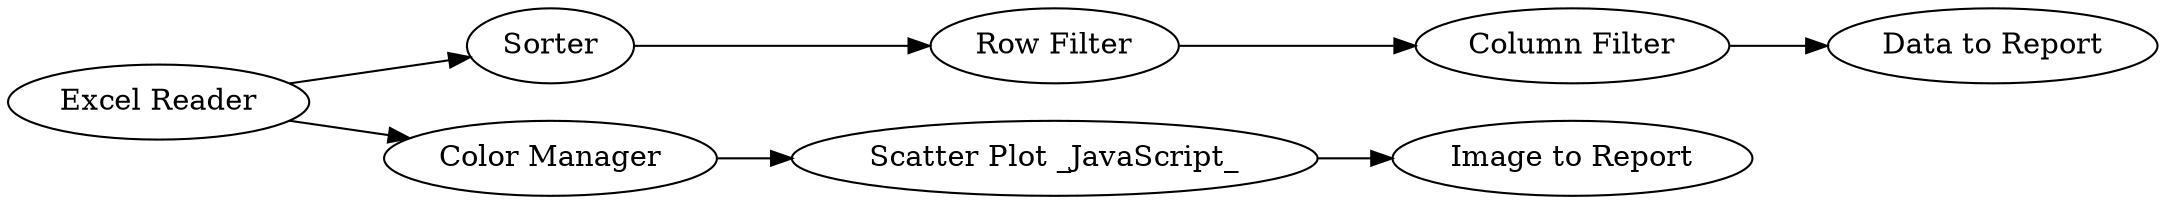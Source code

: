 digraph {
	5 [label=Sorter]
	9 [label="Row Filter"]
	10 [label="Data to Report"]
	11 [label="Column Filter"]
	14 [label="Scatter Plot _JavaScript_"]
	16 [label="Color Manager"]
	17 [label="Image to Report"]
	18 [label="Excel Reader"]
	5 -> 9
	9 -> 11
	11 -> 10
	14 -> 17
	16 -> 14
	18 -> 16
	18 -> 5
	rankdir=LR
}
